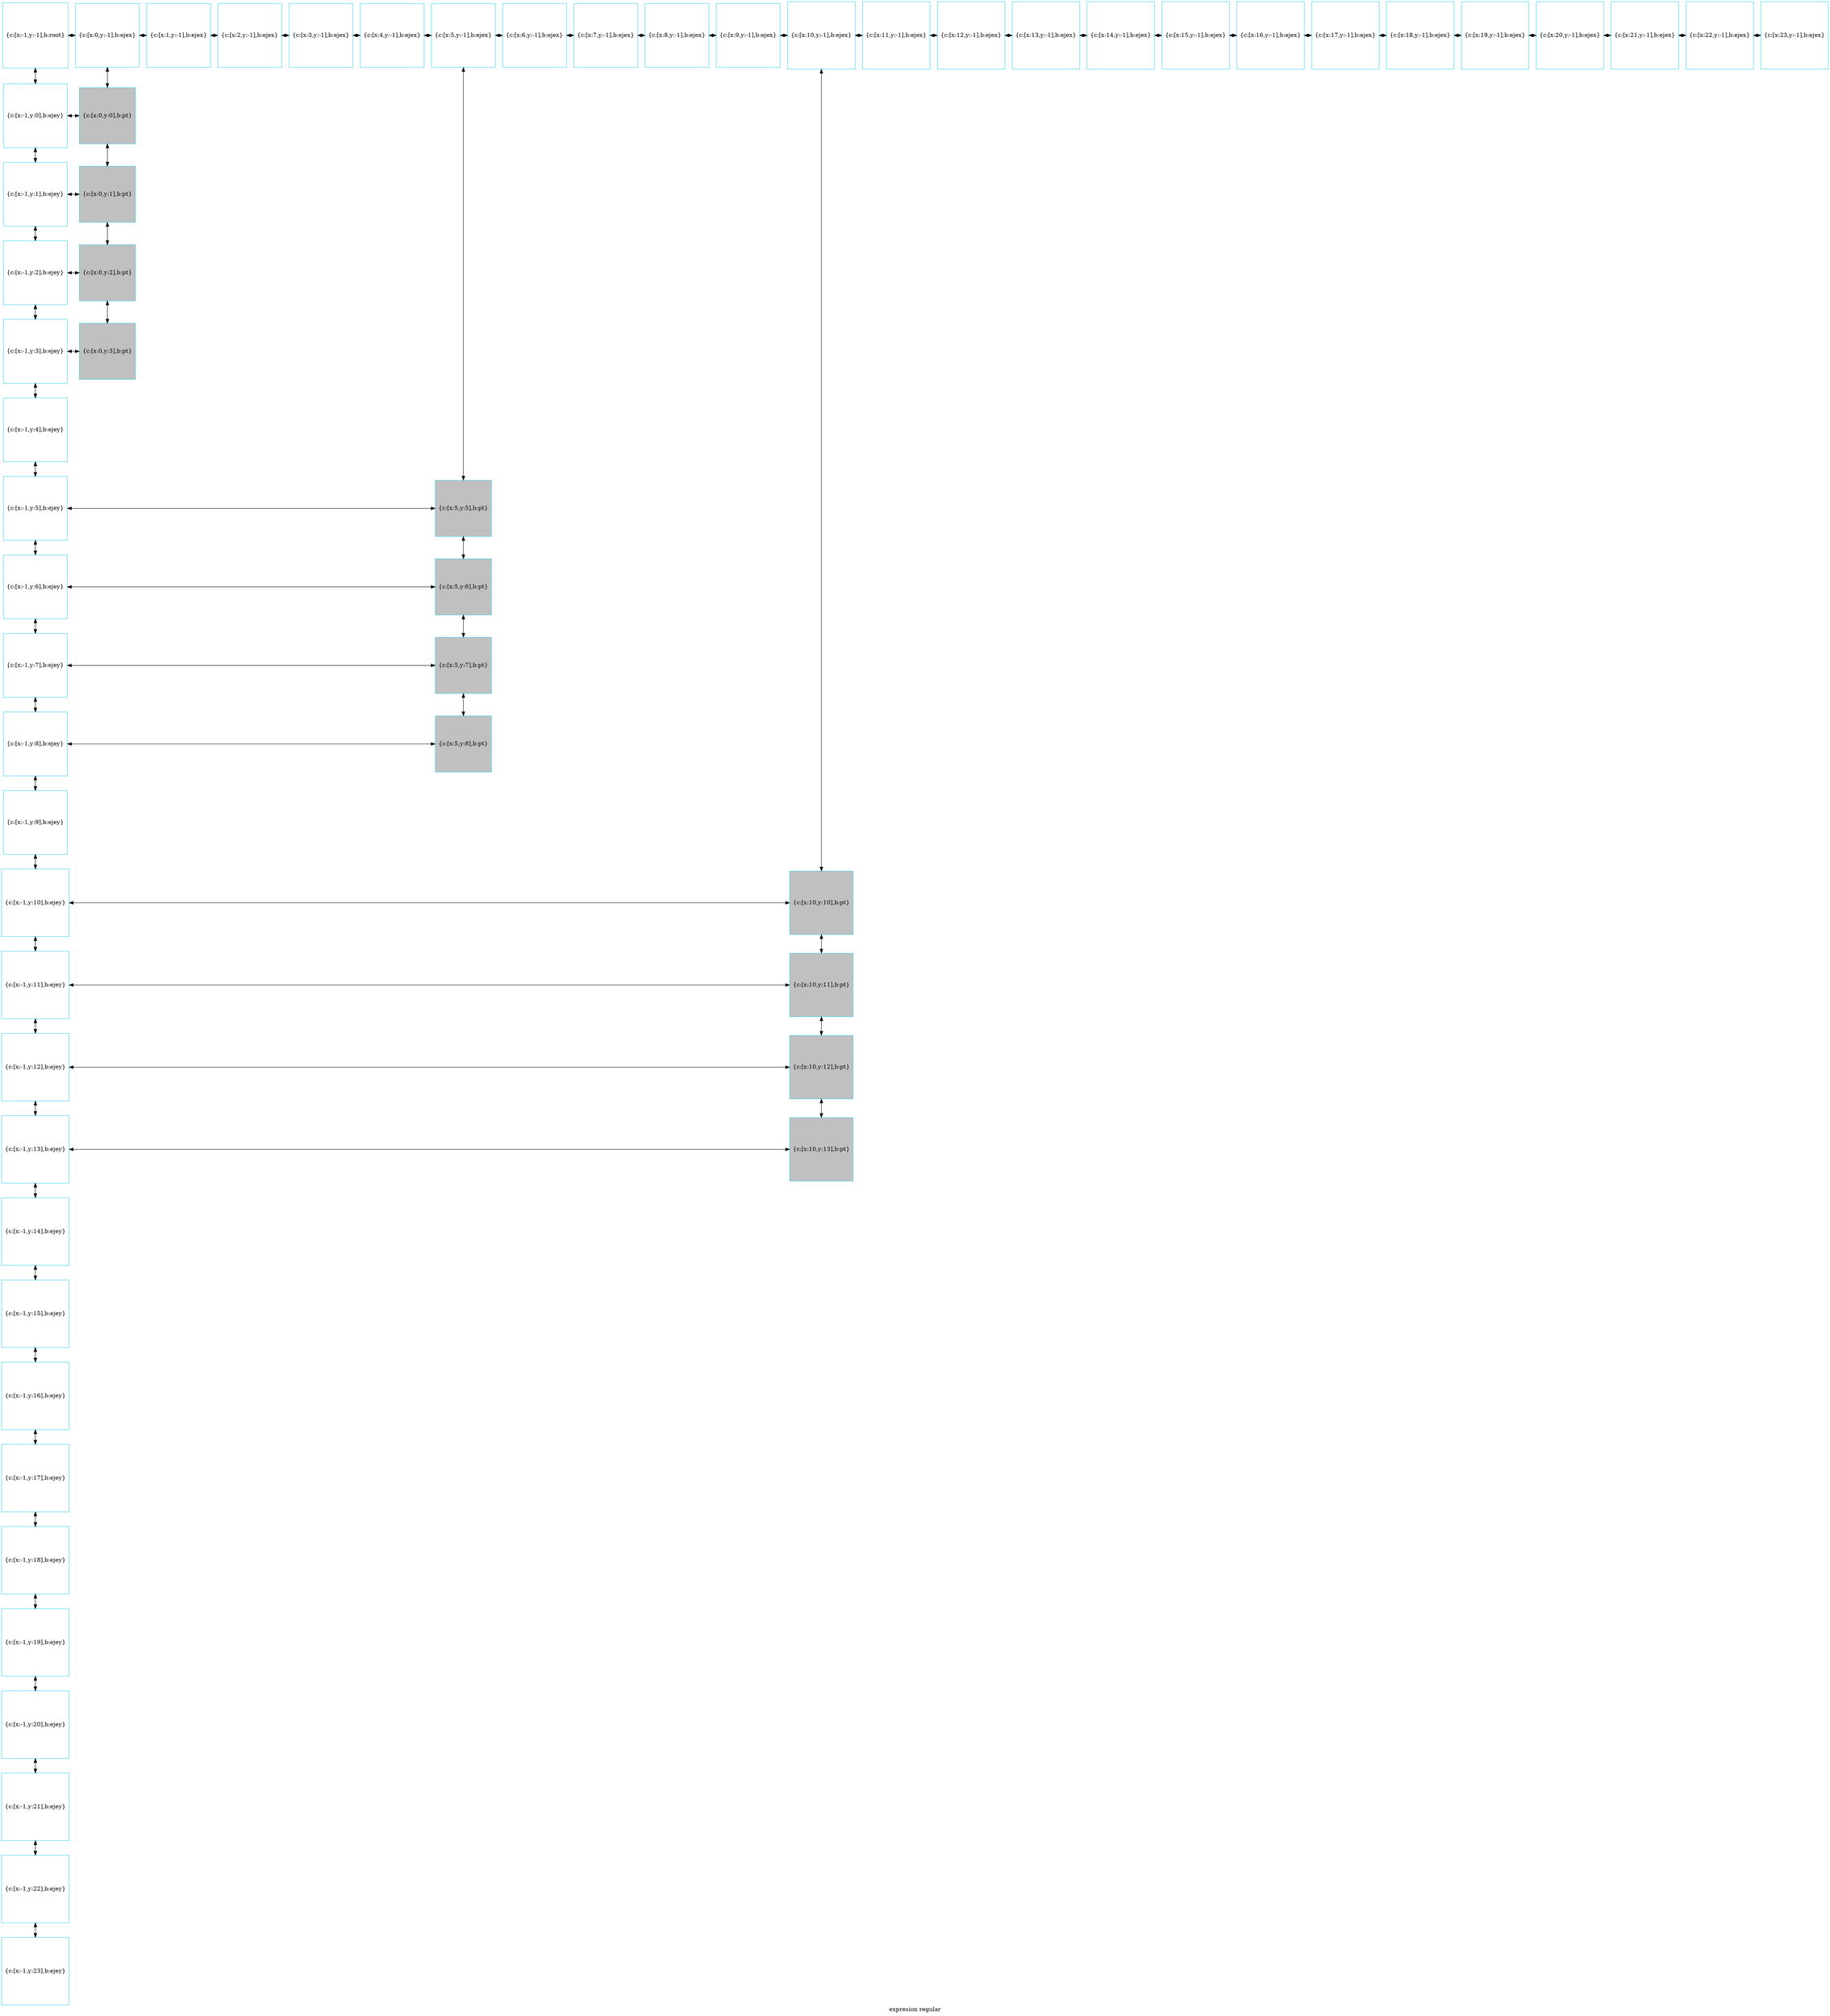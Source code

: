 digraph G
{label="expresion regular"
        node[shape = square]
        node[style = filled]
        node[fillcolor = "#EEEEE"]
        node[color = "#EEEEE"]
        node[color = "#31CEF0"]

804910284464[label="{c:[x:-1,y:-1],b:root}",fillcolor = "white"]
804910284608[label="{c:[x:0,y:-1],b:ejex}",fillcolor = "white"]
804910284752[label="{c:[x:1,y:-1],b:ejex}",fillcolor = "white"]
804910293152[label="{c:[x:2,y:-1],b:ejex}",fillcolor = "white"]
804910293296[label="{c:[x:3,y:-1],b:ejex}",fillcolor = "white"]
804910293440[label="{c:[x:4,y:-1],b:ejex}",fillcolor = "white"]
804910293584[label="{c:[x:5,y:-1],b:ejex}",fillcolor = "white"]
804910293728[label="{c:[x:6,y:-1],b:ejex}",fillcolor = "white"]
804910293872[label="{c:[x:7,y:-1],b:ejex}",fillcolor = "white"]
804910294016[label="{c:[x:8,y:-1],b:ejex}",fillcolor = "white"]
804910294160[label="{c:[x:9,y:-1],b:ejex}",fillcolor = "white"]
804910294304[label="{c:[x:10,y:-1],b:ejex}",fillcolor = "white"]
804910294448[label="{c:[x:11,y:-1],b:ejex}",fillcolor = "white"]
804910294592[label="{c:[x:12,y:-1],b:ejex}",fillcolor = "white"]
804910294736[label="{c:[x:13,y:-1],b:ejex}",fillcolor = "white"]
804910294880[label="{c:[x:14,y:-1],b:ejex}",fillcolor = "white"]
804910295024[label="{c:[x:15,y:-1],b:ejex}",fillcolor = "white"]
804910295168[label="{c:[x:16,y:-1],b:ejex}",fillcolor = "white"]
804910295312[label="{c:[x:17,y:-1],b:ejex}",fillcolor = "white"]
804910295456[label="{c:[x:18,y:-1],b:ejex}",fillcolor = "white"]
804910295600[label="{c:[x:19,y:-1],b:ejex}",fillcolor = "white"]
804910295744[label="{c:[x:20,y:-1],b:ejex}",fillcolor = "white"]
804910295888[label="{c:[x:21,y:-1],b:ejex}",fillcolor = "white"]
804910296032[label="{c:[x:22,y:-1],b:ejex}",fillcolor = "white"]
804910296176[label="{c:[x:23,y:-1],b:ejex}",fillcolor = "white"]
804910296320[label="{c:[x:-1,y:0],b:ejey}",fillcolor = "white"]
804910335840[label="{c:[x:0,y:0],b:pt}",fillcolor = "gray"]
804910296464[label="{c:[x:-1,y:1],b:ejey}",fillcolor = "white"]
804910336080[label="{c:[x:0,y:1],b:pt}",fillcolor = "gray"]
804910296608[label="{c:[x:-1,y:2],b:ejey}",fillcolor = "white"]
804910336320[label="{c:[x:0,y:2],b:pt}",fillcolor = "gray"]
804910296752[label="{c:[x:-1,y:3],b:ejey}",fillcolor = "white"]
804910336560[label="{c:[x:0,y:3],b:pt}",fillcolor = "gray"]
804910296896[label="{c:[x:-1,y:4],b:ejey}",fillcolor = "white"]
804910297040[label="{c:[x:-1,y:5],b:ejey}",fillcolor = "white"]
804910337808[label="{c:[x:5,y:5],b:pt}",fillcolor = "gray"]
804910309536[label="{c:[x:-1,y:6],b:ejey}",fillcolor = "white"]
804910338000[label="{c:[x:5,y:6],b:pt}",fillcolor = "gray"]
804910309680[label="{c:[x:-1,y:7],b:ejey}",fillcolor = "white"]
804910346496[label="{c:[x:5,y:7],b:pt}",fillcolor = "gray"]
804910309824[label="{c:[x:-1,y:8],b:ejey}",fillcolor = "white"]
804910346736[label="{c:[x:5,y:8],b:pt}",fillcolor = "gray"]
804910309968[label="{c:[x:-1,y:9],b:ejey}",fillcolor = "white"]
804910310112[label="{c:[x:-1,y:10],b:ejey}",fillcolor = "white"]
804910336848[label="{c:[x:10,y:10],b:pt}",fillcolor = "gray"]
804910310256[label="{c:[x:-1,y:11],b:ejey}",fillcolor = "white"]
804910337040[label="{c:[x:10,y:11],b:pt}",fillcolor = "gray"]
804910310400[label="{c:[x:-1,y:12],b:ejey}",fillcolor = "white"]
804910337280[label="{c:[x:10,y:12],b:pt}",fillcolor = "gray"]
804910310544[label="{c:[x:-1,y:13],b:ejey}",fillcolor = "white"]
804910337520[label="{c:[x:10,y:13],b:pt}",fillcolor = "gray"]
804910310688[label="{c:[x:-1,y:14],b:ejey}",fillcolor = "white"]
804910310832[label="{c:[x:-1,y:15],b:ejey}",fillcolor = "white"]
804910310976[label="{c:[x:-1,y:16],b:ejey}",fillcolor = "white"]
804910311120[label="{c:[x:-1,y:17],b:ejey}",fillcolor = "white"]
804910311264[label="{c:[x:-1,y:18],b:ejey}",fillcolor = "white"]
804910311408[label="{c:[x:-1,y:19],b:ejey}",fillcolor = "white"]
804910311552[label="{c:[x:-1,y:20],b:ejey}",fillcolor = "white"]
804910311696[label="{c:[x:-1,y:21],b:ejey}",fillcolor = "white"]
804910311840[label="{c:[x:-1,y:22],b:ejey}",fillcolor = "white"]
804910311984[label="{c:[x:-1,y:23],b:ejey}",fillcolor = "white"]
804910284464->804910296320[dir = both];
804910296320->804910296464[dir = both];
804910296464->804910296608[dir = both];
804910296608->804910296752[dir = both];
804910296752->804910296896[dir = both];
804910296896->804910297040[dir = both];
804910297040->804910309536[dir = both];
804910309536->804910309680[dir = both];
804910309680->804910309824[dir = both];
804910309824->804910309968[dir = both];
804910309968->804910310112[dir = both];
804910310112->804910310256[dir = both];
804910310256->804910310400[dir = both];
804910310400->804910310544[dir = both];
804910310544->804910310688[dir = both];
804910310688->804910310832[dir = both];
804910310832->804910310976[dir = both];
804910310976->804910311120[dir = both];
804910311120->804910311264[dir = both];
804910311264->804910311408[dir = both];
804910311408->804910311552[dir = both];
804910311552->804910311696[dir = both];
804910311696->804910311840[dir = both];
804910311840->804910311984[dir = both];
804910284608->804910335840[dir = both];
804910335840->804910336080[dir = both];
804910336080->804910336320[dir = both];
804910336320->804910336560[dir = both];
804910293584->804910337808[dir = both];
804910337808->804910338000[dir = both];
804910338000->804910346496[dir = both];
804910346496->804910346736[dir = both];
804910294304->804910336848[dir = both];
804910336848->804910337040[dir = both];
804910337040->804910337280[dir = both];
804910337280->804910337520[dir = both];
804910284464->804910284608[dir = both];
804910284608->804910284752[dir = both];
804910284752->804910293152[dir = both];
804910293152->804910293296[dir = both];
804910293296->804910293440[dir = both];
804910293440->804910293584[dir = both];
804910293584->804910293728[dir = both];
804910293728->804910293872[dir = both];
804910293872->804910294016[dir = both];
804910294016->804910294160[dir = both];
804910294160->804910294304[dir = both];
804910294304->804910294448[dir = both];
804910294448->804910294592[dir = both];
804910294592->804910294736[dir = both];
804910294736->804910294880[dir = both];
804910294880->804910295024[dir = both];
804910295024->804910295168[dir = both];
804910295168->804910295312[dir = both];
804910295312->804910295456[dir = both];
804910295456->804910295600[dir = both];
804910295600->804910295744[dir = both];
804910295744->804910295888[dir = both];
804910295888->804910296032[dir = both];
804910296032->804910296176[dir = both];
804910296320->804910335840[constraint=false,dir = both];
804910296464->804910336080[constraint=false,dir = both];
804910296608->804910336320[constraint=false,dir = both];
804910296752->804910336560[constraint=false,dir = both];
804910297040->804910337808[constraint=false,dir = both];
804910309536->804910338000[constraint=false,dir = both];
804910309680->804910346496[constraint=false,dir = both];
804910309824->804910346736[constraint=false,dir = both];
804910310112->804910336848[constraint=false,dir = both];
804910310256->804910337040[constraint=false,dir = both];
804910310400->804910337280[constraint=false,dir = both];
804910310544->804910337520[constraint=false,dir = both];
 {rank=same; 804910284464;804910284608;804910284752;804910293152;804910293296;804910293440;804910293584;804910293728;804910293872;804910294016;804910294160;804910294304;804910294448;804910294592;804910294736;804910294880;804910295024;804910295168;804910295312;804910295456;804910295600;804910295744;804910295888;804910296032;804910296176;}
 {rank=same; 804910296320;804910335840;}
 {rank=same; 804910296464;804910336080;}
 {rank=same; 804910296608;804910336320;}
 {rank=same; 804910296752;804910336560;}
 {rank=same; 804910296896;}
 {rank=same; 804910297040;804910337808;}
 {rank=same; 804910309536;804910338000;}
 {rank=same; 804910309680;804910346496;}
 {rank=same; 804910309824;804910346736;}
 {rank=same; 804910309968;}
 {rank=same; 804910310112;804910336848;}
 {rank=same; 804910310256;804910337040;}
 {rank=same; 804910310400;804910337280;}
 {rank=same; 804910310544;804910337520;}
 {rank=same; 804910310688;}
 {rank=same; 804910310832;}
 {rank=same; 804910310976;}
 {rank=same; 804910311120;}
 {rank=same; 804910311264;}
 {rank=same; 804910311408;}
 {rank=same; 804910311552;}
 {rank=same; 804910311696;}
 {rank=same; 804910311840;}
 {rank=same; 804910311984;}
}